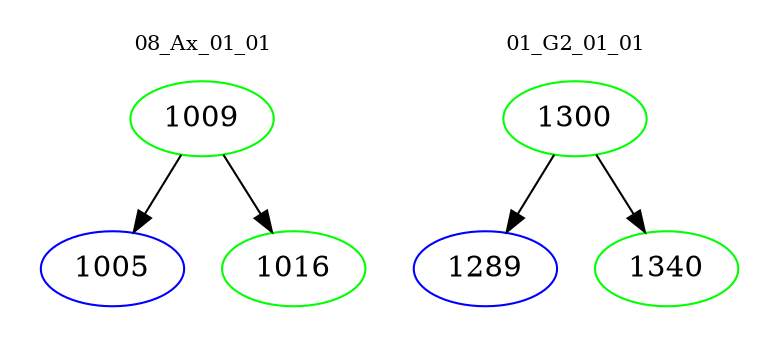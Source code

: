 digraph{
subgraph cluster_0 {
color = white
label = "08_Ax_01_01";
fontsize=10;
T0_1009 [label="1009", color="green"]
T0_1009 -> T0_1005 [color="black"]
T0_1005 [label="1005", color="blue"]
T0_1009 -> T0_1016 [color="black"]
T0_1016 [label="1016", color="green"]
}
subgraph cluster_1 {
color = white
label = "01_G2_01_01";
fontsize=10;
T1_1300 [label="1300", color="green"]
T1_1300 -> T1_1289 [color="black"]
T1_1289 [label="1289", color="blue"]
T1_1300 -> T1_1340 [color="black"]
T1_1340 [label="1340", color="green"]
}
}
